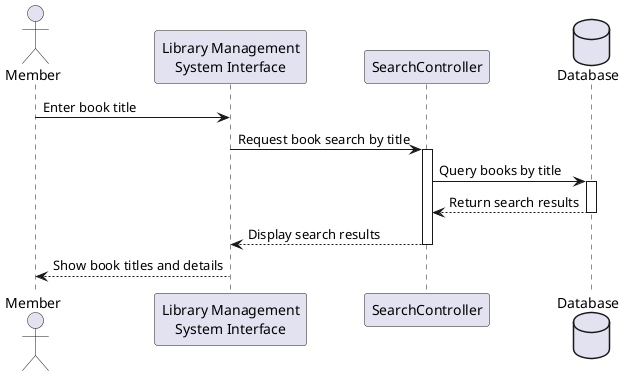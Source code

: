 @startuml
actor Member as M
participant "Library Management\nSystem Interface" as UI
participant "SearchController" as SC
database "Database" as DB

M -> UI : Enter book title
UI -> SC : Request book search by title
activate SC
SC -> DB : Query books by title
activate DB
DB --> SC : Return search results
deactivate DB
SC --> UI : Display search results
deactivate SC
UI --> M : Show book titles and details
@enduml